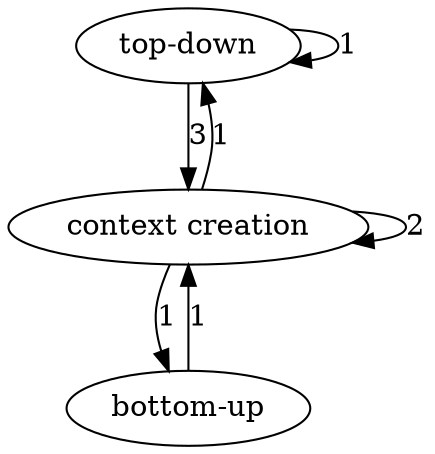 digraph  {
"top-down";
"context creation";
"bottom-up";
"top-down" -> "top-down"  [weight=1, label=1];
"top-down" -> "context creation"  [weight=3, label=3];
"context creation" -> "top-down"  [weight=1, label=1];
"context creation" -> "context creation"  [weight=2, label=2];
"context creation" -> "bottom-up"  [weight=1, label=1];
"bottom-up" -> "context creation"  [weight=1, label=1];
}
